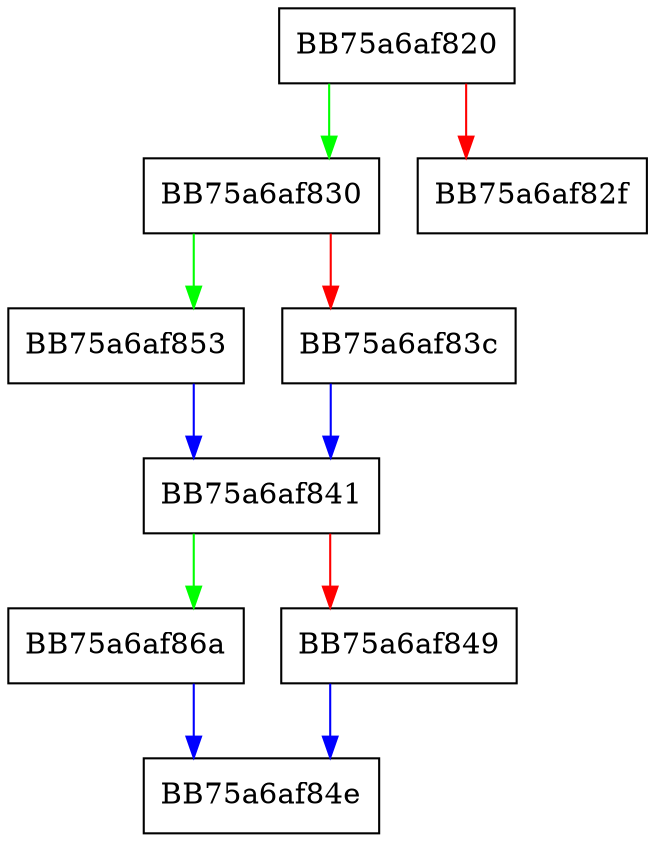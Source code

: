 digraph get_allocation_failure_rate {
  node [shape="box"];
  graph [splines=ortho];
  BB75a6af820 -> BB75a6af830 [color="green"];
  BB75a6af820 -> BB75a6af82f [color="red"];
  BB75a6af830 -> BB75a6af853 [color="green"];
  BB75a6af830 -> BB75a6af83c [color="red"];
  BB75a6af83c -> BB75a6af841 [color="blue"];
  BB75a6af841 -> BB75a6af86a [color="green"];
  BB75a6af841 -> BB75a6af849 [color="red"];
  BB75a6af849 -> BB75a6af84e [color="blue"];
  BB75a6af853 -> BB75a6af841 [color="blue"];
  BB75a6af86a -> BB75a6af84e [color="blue"];
}